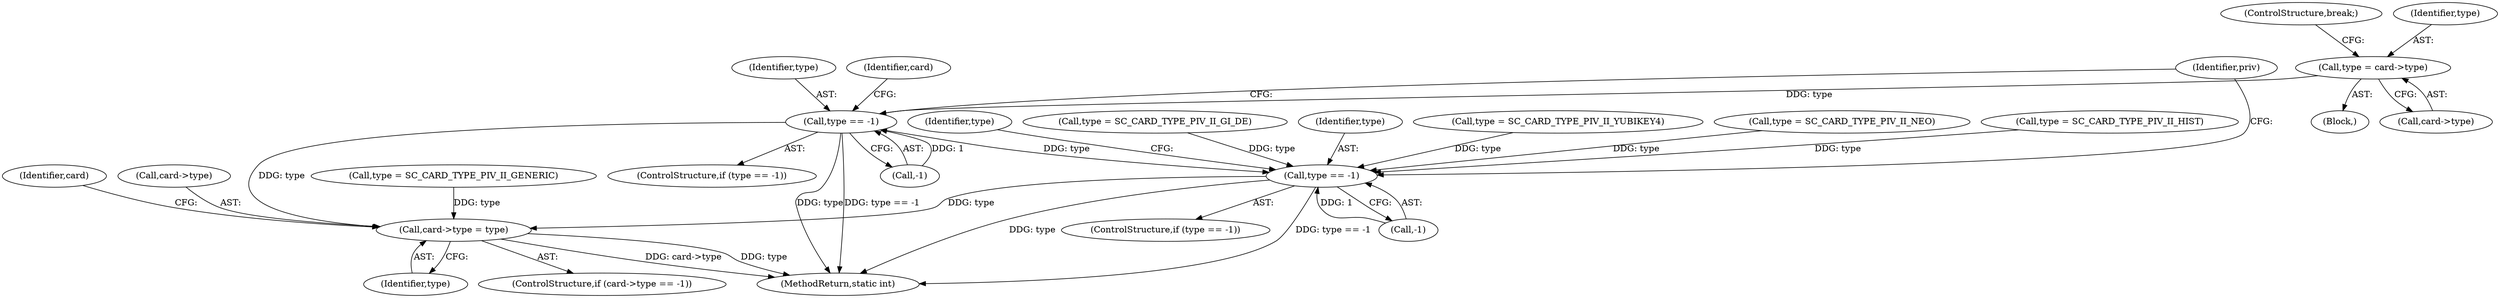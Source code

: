 digraph "0_OpenSC_8fe377e93b4b56060e5bbfb6f3142ceaeca744fa_15@pointer" {
"1000155" [label="(Call,type = card->type)"];
"1000165" [label="(Call,type == -1)"];
"1000355" [label="(Call,type == -1)"];
"1000383" [label="(Call,card->type = type)"];
"1000166" [label="(Identifier,type)"];
"1000354" [label="(ControlStructure,if (type == -1))"];
"1000360" [label="(Identifier,type)"];
"1000175" [label="(Identifier,card)"];
"1000258" [label="(Call,type = SC_CARD_TYPE_PIV_II_GI_DE)"];
"1000387" [label="(Identifier,type)"];
"1000148" [label="(Block,)"];
"1000155" [label="(Call,type = card->type)"];
"1000383" [label="(Call,card->type = type)"];
"1000356" [label="(Identifier,type)"];
"1000160" [label="(ControlStructure,break;)"];
"1000165" [label="(Call,type == -1)"];
"1000204" [label="(Call,type = SC_CARD_TYPE_PIV_II_YUBIKEY4)"];
"1000231" [label="(Call,type = SC_CARD_TYPE_PIV_II_NEO)"];
"1000376" [label="(ControlStructure,if (card->type == -1))"];
"1000350" [label="(Call,type = SC_CARD_TYPE_PIV_II_HIST)"];
"1000526" [label="(MethodReturn,static int)"];
"1000157" [label="(Call,card->type)"];
"1000167" [label="(Call,-1)"];
"1000357" [label="(Call,-1)"];
"1000390" [label="(Identifier,card)"];
"1000164" [label="(ControlStructure,if (type == -1))"];
"1000355" [label="(Call,type == -1)"];
"1000156" [label="(Identifier,type)"];
"1000384" [label="(Call,card->type)"];
"1000363" [label="(Identifier,priv)"];
"1000359" [label="(Call,type = SC_CARD_TYPE_PIV_II_GENERIC)"];
"1000155" -> "1000148"  [label="AST: "];
"1000155" -> "1000157"  [label="CFG: "];
"1000156" -> "1000155"  [label="AST: "];
"1000157" -> "1000155"  [label="AST: "];
"1000160" -> "1000155"  [label="CFG: "];
"1000155" -> "1000165"  [label="DDG: type"];
"1000165" -> "1000164"  [label="AST: "];
"1000165" -> "1000167"  [label="CFG: "];
"1000166" -> "1000165"  [label="AST: "];
"1000167" -> "1000165"  [label="AST: "];
"1000175" -> "1000165"  [label="CFG: "];
"1000363" -> "1000165"  [label="CFG: "];
"1000165" -> "1000526"  [label="DDG: type"];
"1000165" -> "1000526"  [label="DDG: type == -1"];
"1000167" -> "1000165"  [label="DDG: 1"];
"1000165" -> "1000355"  [label="DDG: type"];
"1000165" -> "1000383"  [label="DDG: type"];
"1000355" -> "1000354"  [label="AST: "];
"1000355" -> "1000357"  [label="CFG: "];
"1000356" -> "1000355"  [label="AST: "];
"1000357" -> "1000355"  [label="AST: "];
"1000360" -> "1000355"  [label="CFG: "];
"1000363" -> "1000355"  [label="CFG: "];
"1000355" -> "1000526"  [label="DDG: type"];
"1000355" -> "1000526"  [label="DDG: type == -1"];
"1000258" -> "1000355"  [label="DDG: type"];
"1000350" -> "1000355"  [label="DDG: type"];
"1000231" -> "1000355"  [label="DDG: type"];
"1000204" -> "1000355"  [label="DDG: type"];
"1000357" -> "1000355"  [label="DDG: 1"];
"1000355" -> "1000383"  [label="DDG: type"];
"1000383" -> "1000376"  [label="AST: "];
"1000383" -> "1000387"  [label="CFG: "];
"1000384" -> "1000383"  [label="AST: "];
"1000387" -> "1000383"  [label="AST: "];
"1000390" -> "1000383"  [label="CFG: "];
"1000383" -> "1000526"  [label="DDG: card->type"];
"1000383" -> "1000526"  [label="DDG: type"];
"1000359" -> "1000383"  [label="DDG: type"];
}
